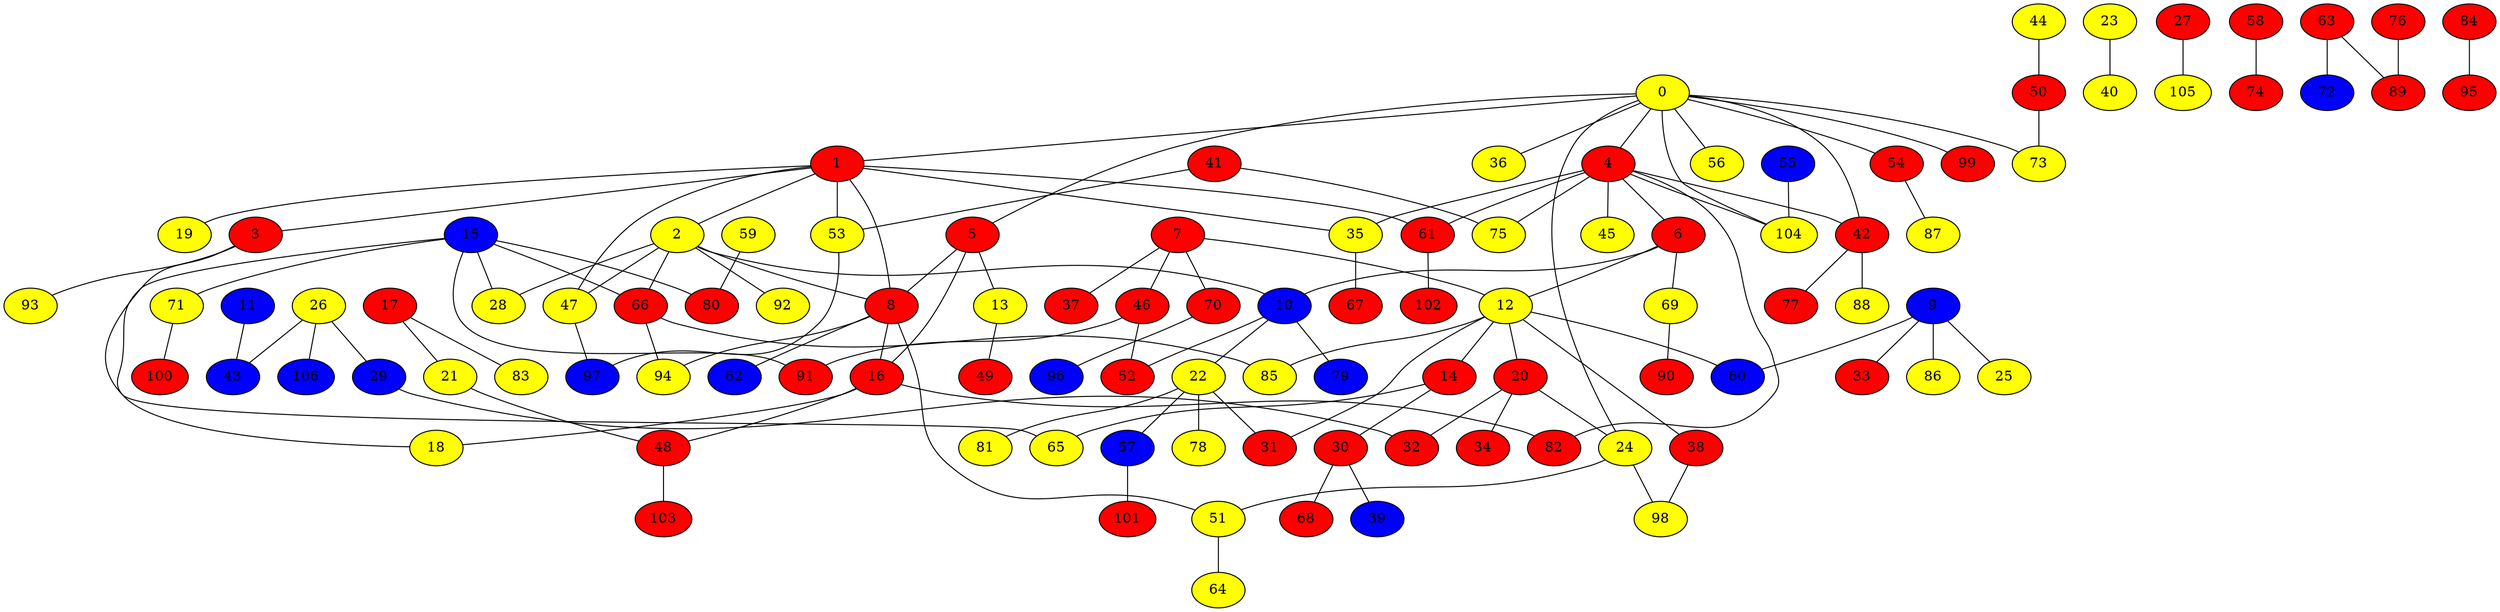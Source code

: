 graph {
0 [style = filled fillcolor = yellow];
1 [style = filled fillcolor = red];
2 [style = filled fillcolor = yellow];
3 [style = filled fillcolor = red];
4 [style = filled fillcolor = red];
5 [style = filled fillcolor = red];
6 [style = filled fillcolor = red];
7 [style = filled fillcolor = red];
8 [style = filled fillcolor = red];
9 [style = filled fillcolor = blue];
10 [style = filled fillcolor = blue];
11 [style = filled fillcolor = blue];
12 [style = filled fillcolor = yellow];
13 [style = filled fillcolor = yellow];
14 [style = filled fillcolor = red];
15 [style = filled fillcolor = blue];
16 [style = filled fillcolor = red];
17 [style = filled fillcolor = red];
18 [style = filled fillcolor = yellow];
19 [style = filled fillcolor = yellow];
20 [style = filled fillcolor = red];
21 [style = filled fillcolor = yellow];
22 [style = filled fillcolor = yellow];
23 [style = filled fillcolor = yellow];
24 [style = filled fillcolor = yellow];
25 [style = filled fillcolor = yellow];
26 [style = filled fillcolor = yellow];
27 [style = filled fillcolor = red];
28 [style = filled fillcolor = yellow];
29 [style = filled fillcolor = blue];
30 [style = filled fillcolor = red];
31 [style = filled fillcolor = red];
32 [style = filled fillcolor = red];
33 [style = filled fillcolor = red];
34 [style = filled fillcolor = red];
35 [style = filled fillcolor = yellow];
36 [style = filled fillcolor = yellow];
37 [style = filled fillcolor = red];
38 [style = filled fillcolor = red];
39 [style = filled fillcolor = blue];
40 [style = filled fillcolor = yellow];
41 [style = filled fillcolor = red];
42 [style = filled fillcolor = red];
43 [style = filled fillcolor = blue];
44 [style = filled fillcolor = yellow];
45 [style = filled fillcolor = yellow];
46 [style = filled fillcolor = red];
47 [style = filled fillcolor = yellow];
48 [style = filled fillcolor = red];
49 [style = filled fillcolor = red];
50 [style = filled fillcolor = red];
51 [style = filled fillcolor = yellow];
52 [style = filled fillcolor = red];
53 [style = filled fillcolor = yellow];
54 [style = filled fillcolor = red];
55 [style = filled fillcolor = blue];
56 [style = filled fillcolor = yellow];
57 [style = filled fillcolor = blue];
58 [style = filled fillcolor = red];
59 [style = filled fillcolor = yellow];
60 [style = filled fillcolor = blue];
61 [style = filled fillcolor = red];
62 [style = filled fillcolor = blue];
63 [style = filled fillcolor = red];
64 [style = filled fillcolor = yellow];
65 [style = filled fillcolor = yellow];
66 [style = filled fillcolor = red];
67 [style = filled fillcolor = red];
68 [style = filled fillcolor = red];
69 [style = filled fillcolor = yellow];
70 [style = filled fillcolor = red];
71 [style = filled fillcolor = yellow];
72 [style = filled fillcolor = blue];
73 [style = filled fillcolor = yellow];
74 [style = filled fillcolor = red];
75 [style = filled fillcolor = yellow];
76 [style = filled fillcolor = red];
77 [style = filled fillcolor = red];
78 [style = filled fillcolor = yellow];
79 [style = filled fillcolor = blue];
80 [style = filled fillcolor = red];
81 [style = filled fillcolor = yellow];
82 [style = filled fillcolor = red];
83 [style = filled fillcolor = yellow];
84 [style = filled fillcolor = red];
85 [style = filled fillcolor = yellow];
86 [style = filled fillcolor = yellow];
87 [style = filled fillcolor = yellow];
88 [style = filled fillcolor = yellow];
89 [style = filled fillcolor = red];
90 [style = filled fillcolor = red];
91 [style = filled fillcolor = red];
92 [style = filled fillcolor = yellow];
93 [style = filled fillcolor = yellow];
94 [style = filled fillcolor = yellow];
95 [style = filled fillcolor = red];
96 [style = filled fillcolor = blue];
97 [style = filled fillcolor = blue];
98 [style = filled fillcolor = yellow];
99 [style = filled fillcolor = red];
100 [style = filled fillcolor = red];
101 [style = filled fillcolor = red];
102 [style = filled fillcolor = red];
103 [style = filled fillcolor = red];
104 [style = filled fillcolor = yellow];
105 [style = filled fillcolor = yellow];
106 [style = filled fillcolor = blue];
0 -- 36;
0 -- 24;
0 -- 5;
0 -- 4;
0 -- 1;
0 -- 42;
0 -- 54;
0 -- 56;
0 -- 73;
0 -- 99;
0 -- 104;
1 -- 2;
1 -- 3;
1 -- 8;
1 -- 19;
1 -- 35;
1 -- 47;
1 -- 53;
1 -- 61;
2 -- 8;
2 -- 10;
2 -- 28;
2 -- 47;
2 -- 66;
2 -- 92;
3 -- 65;
3 -- 93;
4 -- 6;
4 -- 35;
4 -- 42;
4 -- 45;
4 -- 61;
4 -- 75;
4 -- 82;
4 -- 104;
5 -- 8;
5 -- 13;
5 -- 16;
6 -- 10;
6 -- 12;
6 -- 69;
7 -- 12;
7 -- 37;
7 -- 46;
7 -- 70;
8 -- 16;
8 -- 51;
8 -- 62;
8 -- 94;
9 -- 25;
9 -- 33;
9 -- 60;
9 -- 86;
10 -- 22;
10 -- 52;
10 -- 79;
11 -- 43;
12 -- 14;
12 -- 20;
12 -- 31;
12 -- 38;
12 -- 60;
12 -- 85;
13 -- 49;
14 -- 30;
14 -- 65;
15 -- 18;
15 -- 28;
15 -- 66;
15 -- 71;
15 -- 80;
15 -- 91;
16 -- 18;
16 -- 48;
16 -- 82;
17 -- 21;
17 -- 83;
20 -- 24;
20 -- 32;
20 -- 34;
21 -- 48;
22 -- 31;
22 -- 57;
22 -- 78;
22 -- 81;
23 -- 40;
24 -- 51;
24 -- 98;
26 -- 29;
26 -- 43;
26 -- 106;
27 -- 105;
29 -- 32;
30 -- 39;
30 -- 68;
35 -- 67;
38 -- 98;
41 -- 53;
41 -- 75;
42 -- 77;
42 -- 88;
44 -- 50;
46 -- 52;
46 -- 91;
47 -- 97;
48 -- 103;
50 -- 73;
51 -- 64;
53 -- 97;
54 -- 87;
55 -- 104;
57 -- 101;
58 -- 74;
59 -- 80;
61 -- 102;
63 -- 72;
63 -- 89;
66 -- 85;
66 -- 94;
69 -- 90;
70 -- 96;
71 -- 100;
76 -- 89;
84 -- 95;
}
